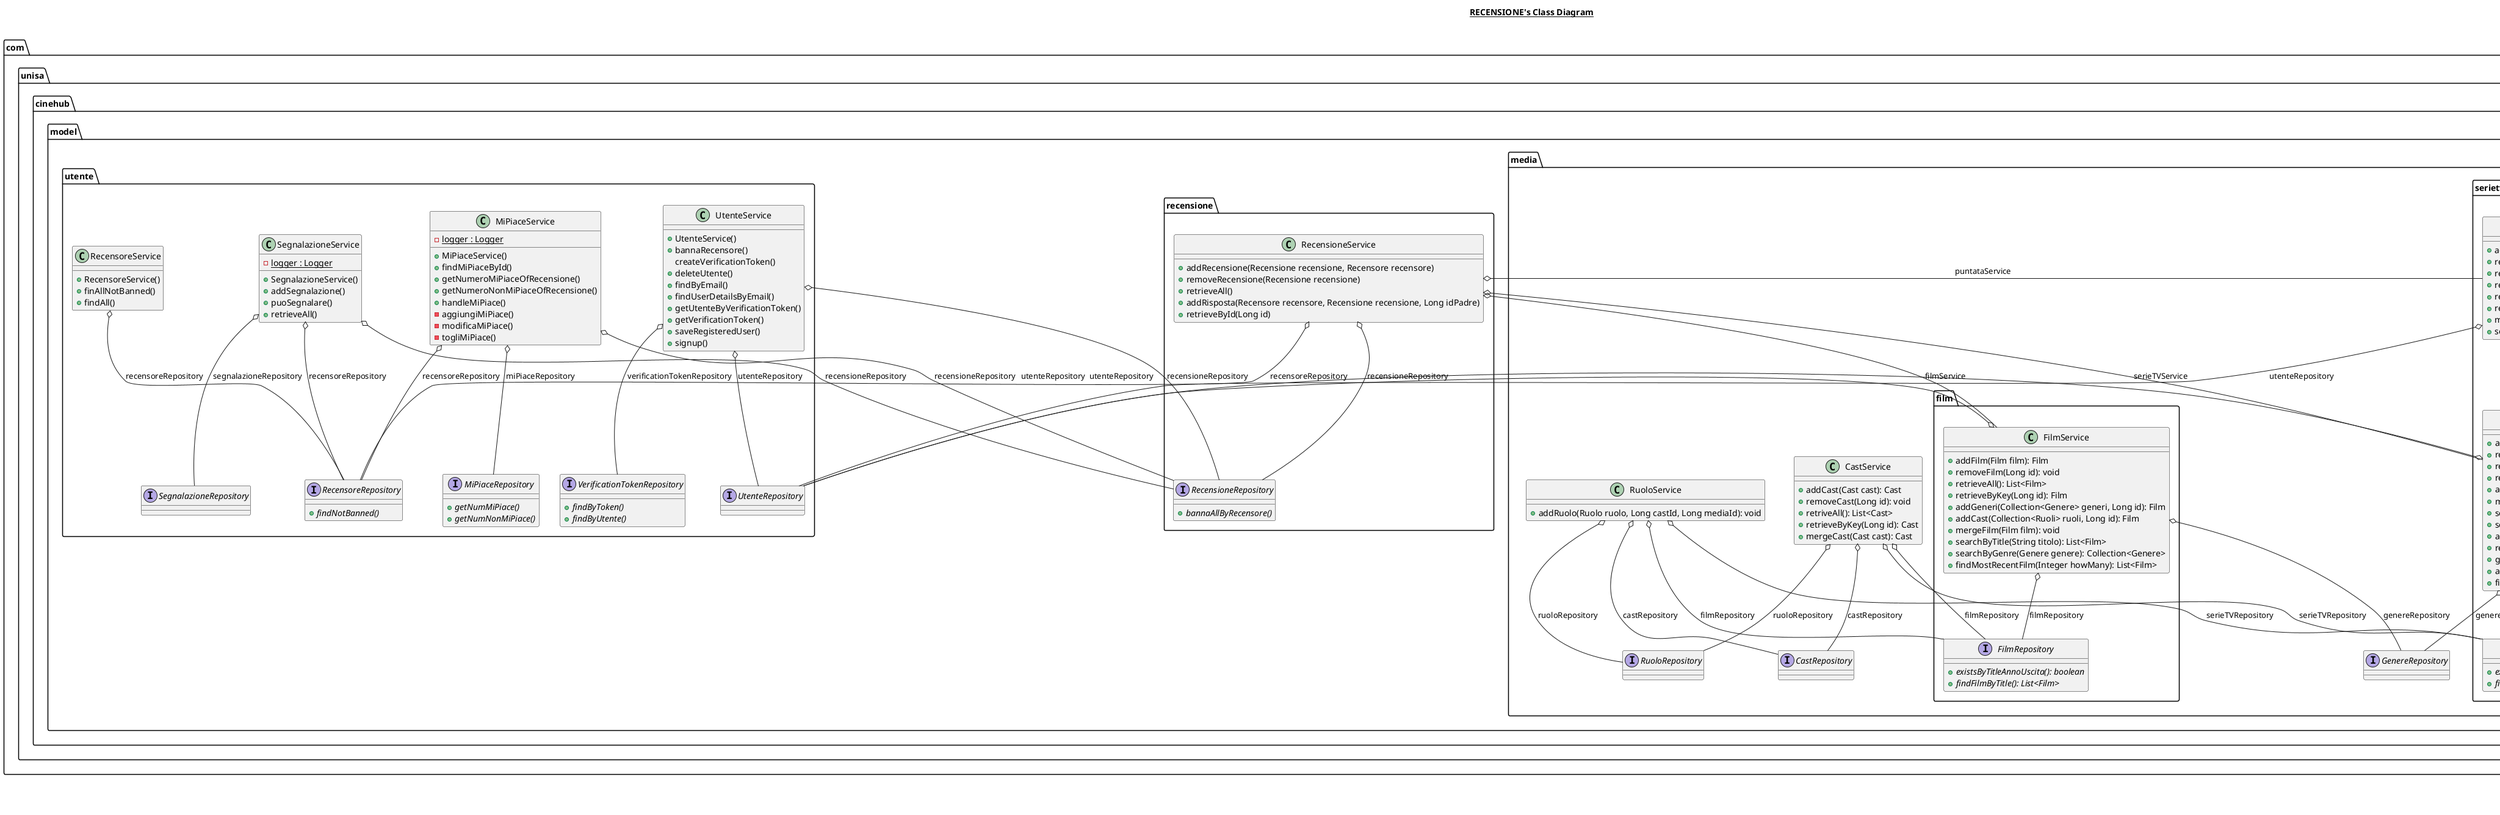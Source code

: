 @startuml

title __RECENSIONE's Class Diagram__\n


    namespace com.unisa.cinehub {
        namespace model {
          namespace media {
            interface com.unisa.cinehub.model.media.CastRepository {
            }
          }
        }
      }


      namespace com.unisa.cinehub {
        namespace model {
          namespace media {
            class com.unisa.cinehub.model.media.CastService {
                + addCast(Cast cast): Cast
                + removeCast(Long id): void
                + retriveAll(): List<Cast>
                + retrieveByKey(Long id): Cast
                + mergeCast(Cast cast): Cast
            }
          }
        }
      }


      namespace com.unisa.cinehub {
        namespace model {
          namespace media {
            interface com.unisa.cinehub.model.media.GenereRepository {
            }
          }
        }
      }


      namespace com.unisa.cinehub {
        namespace model {
          namespace media {
            interface com.unisa.cinehub.model.media.RuoloRepository {
            }
          }
        }
      }


      namespace com.unisa.cinehub {
        namespace model {
          namespace media {
            class com.unisa.cinehub.model.media.RuoloService {
                + addRuolo(Ruolo ruolo, Long castId, Long mediaId): void
            }
          }
        }
      }

      namespace com.unisa.cinehub {
          namespace model {
            namespace media {
              namespace serietv {
                interface com.unisa.cinehub.model.media.serietv.PuntataRepository {
                    {abstract} + findPuntataByTitle(): List<Puntata>
                }
              }
            }
          }
        }


        namespace com.unisa.cinehub {
          namespace model {
            namespace media {
              namespace serietv {
                class com.unisa.cinehub.model.media.serietv.PuntataService {
                    + addPuntata(Puntata puntata, Integer numeroStagione, Long idSerieTV): Puntata
                    + removePuntata(PuntataID id): void
                    + retrieveAll(): List<Puntata>
                    + retrieveBySerieTV(Long idSerieTv): List<Puntata>
                    + retrieveByStagione(Long idSerieTv, Integer numeroStagione): List<Puntata>
                    + retrievePuntataByKey(PuntataID puntataID): Puntata
                    + mergePuntata(Puntata puntata): Puntata
                    + searchByTitle(String titolo): List<Puntata>
                }
              }
            }
          }
        }


        namespace com.unisa.cinehub {
          namespace model {
            namespace media {
              namespace serietv {
                interface com.unisa.cinehub.model.media.serietv.SerieTVRepository {
                    {abstract} + existsByTitleAnnoUscita(): boolean
                    {abstract} + findSerieTVByTitle(): List<SerieTv>
                }
              }
            }
          }
        }


        namespace com.unisa.cinehub {
          namespace model {
            namespace media {
              namespace serietv {
                class com.unisa.cinehub.model.media.serietv.SerieTVService {
                    + addSerieTV(SerieTV serieTV): SerieTv
                    + removeSerieTV(Long id): SerieTv
                    + retrieveAll(): List<SerieTv>
                    + retrieveByKey(Long id): SerieTv
                    + addGeneri(Collection<Genere> generi, Long id): SerieTv
                    + mergeSerieTV(SerieTv serietv): SerieTv
                    + searchByTitle(String titolo): List<SerieTv>
                    + searchByGenere(Genere genere): Collection<SerieTv>
                    + addStagione(SerieTv serieTv, Stagione stagione): Stagione
                    + removeStagione(SerieTv serieTv, Stagione stagione): Stagione
                    + getStagione(SerieTv serieTv, Integer numeroStagione): Stagione
                    + aggiornaStagione(Stagione stagione): void
                    + findMostRecentSerieTv(Integer howMany): List<SerieTv>
                }
              }
            }
          }
        }


        namespace com.unisa.cinehub {
          namespace model {
            namespace media {
              namespace serietv {
                interface com.unisa.cinehub.model.media.serietv.StagioneRepository {
                }
              }
            }
          }
        }

        namespace com.unisa.cinehub {
            namespace model {
              namespace media {
                namespace film {
                  interface com.unisa.cinehub.model.media.film.FilmRepository {
                      {abstract} + existsByTitleAnnoUscita(): boolean
                      {abstract} + findFilmByTitle(): List<Film>
                  }
                }
              }
            }
          }


          namespace com.unisa.cinehub {
            namespace model {
              namespace media {
                namespace film {
                  class com.unisa.cinehub.model.media.film.FilmService {
                      + addFilm(Film film): Film
                      + removeFilm(Long id): void
                      + retrieveAll(): List<Film>
                      + retrieveByKey(Long id): Film
                      + addGeneri(Collection<Genere> generi, Long id): Film
                      + addCast(Collection<Ruoli> ruoli, Long id): Film
                      + mergeFilm(Film film): void
                      + searchByTitle(String titolo): List<Film>
                      + searchByGenre(Genere genere): Collection<Genere>
                      + findMostRecentFilm(Integer howMany): List<Film>
                  }
                }
              }
            }
          }

          namespace com.unisa.cinehub {
              namespace model {
                namespace recensione {
                  interface com.unisa.cinehub.model.recensione.RecensioneRepository {
                      {abstract} + bannaAllByRecensore()
                  }
                }
              }
            }


            namespace com.unisa.cinehub {
              namespace model {
                namespace recensione {
                  class com.unisa.cinehub.model.recensione.RecensioneService {
                      + addRecensione(Recensione recensione, Recensore recensore)
                      + removeRecensione(Recensione recensione)
                      + retrieveAll()
                      + addRisposta(Recensore recensore, Recensione recensione, Long idPadre)
                      + retrieveById(Long id)
                  }
                }
              }
            }

            namespace com.unisa.cinehub {
                  namespace model {
                    namespace utente {
                      interface com.unisa.cinehub.model.utente.MiPiaceRepository {
                          {abstract} + getNumMiPiace()
                          {abstract} + getNumNonMiPiace()
                      }
                    }
                  }
                }


                namespace com.unisa.cinehub {
                  namespace model {
                    namespace utente {
                      class com.unisa.cinehub.model.utente.MiPiaceService {
                          {static} - logger : Logger
                          + MiPiaceService()
                          + findMiPiaceById()
                          + getNumeroMiPiaceOfRecensione()
                          + getNumeroNonMiPiaceOfRecensione()
                          + handleMiPiace()
                          - aggiungiMiPiace()
                          - modificaMiPiace()
                          - togliMiPiace()
                      }
                    }
                  }
                }


                namespace com.unisa.cinehub {
                  namespace model {
                    namespace utente {
                      interface com.unisa.cinehub.model.utente.RecensoreRepository {
                          {abstract} + findNotBanned()
                      }
                    }
                  }
                }


                namespace com.unisa.cinehub {
                  namespace model {
                    namespace utente {
                      class com.unisa.cinehub.model.utente.RecensoreService {
                          + RecensoreService()
                          + finAllNotBanned()
                          + findAll()
                      }
                    }
                  }
                }


                namespace com.unisa.cinehub {
                  namespace model {
                    namespace utente {
                      interface com.unisa.cinehub.model.utente.SegnalazioneRepository {
                      }
                    }
                  }
                }


                namespace com.unisa.cinehub {
                  namespace model {
                    namespace utente {
                      class com.unisa.cinehub.model.utente.SegnalazioneService {
                          {static} - logger : Logger
                          + SegnalazioneService()
                          + addSegnalazione()
                          + puoSegnalare()
                          + retrieveAll()
                      }
                    }
                  }
                }


                namespace com.unisa.cinehub {
                  namespace model {
                    namespace utente {
                      interface com.unisa.cinehub.model.utente.UtenteRepository {
                      }
                    }
                  }
                }


    namespace com.unisa.cinehub {
      namespace model {
        namespace utente {
          class com.unisa.cinehub.model.utente.UtenteService {
            + UtenteService()
            + bannaRecensore()
            createVerificationToken()
            + deleteUtente()
            + findByEmail()
            + findUserDetailsByEmail()
            + getUtenteByVerificationToken()
            + getVerificationToken()
            + saveRegisteredUser()
            + signup()
          }
        }
      }
    }


    namespace com.unisa.cinehub {
      namespace model {
        namespace utente {
          interface com.unisa.cinehub.model.utente.VerificationTokenRepository {
            {abstract} + findByToken()
            {abstract} + findByUtente()
        }
      }
    }
  }






  com.unisa.cinehub.model.media.film.FilmService o-- com.unisa.cinehub.model.media.film.FilmRepository : filmRepository
  com.unisa.cinehub.model.media.film.FilmService o-- com.unisa.cinehub.model.media.GenereRepository : genereRepository
  com.unisa.cinehub.model.media.film.FilmService o-- com.unisa.cinehub.model.utente.UtenteRepository : utenteRepository



  com.unisa.cinehub.model.media.serietv.PuntataService o-- com.unisa.cinehub.model.media.serietv.PuntataRepository : puntataRepository
  com.unisa.cinehub.model.media.serietv.PuntataService o-- com.unisa.cinehub.model.media.serietv.SerieTVService : serieTVService
  com.unisa.cinehub.model.media.serietv.PuntataService o-- com.unisa.cinehub.model.media.serietv.StagioneRepository : stagioneRepository
  com.unisa.cinehub.model.media.serietv.PuntataService o-- com.unisa.cinehub.model.utente.UtenteRepository : utenteRepository
  com.unisa.cinehub.model.media.serietv.SerieTVService o-- com.unisa.cinehub.model.media.GenereRepository : genereRepository
  com.unisa.cinehub.model.media.serietv.SerieTVService o-- com.unisa.cinehub.model.media.serietv.PuntataRepository : puntataRepository
  com.unisa.cinehub.model.media.serietv.SerieTVService o-- com.unisa.cinehub.model.media.serietv.SerieTVRepository : serieTVRepository
  com.unisa.cinehub.model.media.serietv.SerieTVService o-- com.unisa.cinehub.model.media.serietv.StagioneRepository : stagioneRepository
  com.unisa.cinehub.model.media.serietv.SerieTVService o-- com.unisa.cinehub.model.utente.UtenteRepository : utenteRepository

  com.unisa.cinehub.model.media.CastService o-- com.unisa.cinehub.model.media.CastRepository : castRepository
  com.unisa.cinehub.model.media.CastService o-- com.unisa.cinehub.model.media.film.FilmRepository : filmRepository
  com.unisa.cinehub.model.media.CastService o-- com.unisa.cinehub.model.media.RuoloRepository : ruoloRepository
  com.unisa.cinehub.model.media.CastService o-- com.unisa.cinehub.model.media.serietv.SerieTVRepository : serieTVRepository
  com.unisa.cinehub.model.media.RuoloService o-- com.unisa.cinehub.model.media.CastRepository : castRepository
  com.unisa.cinehub.model.media.RuoloService o-- com.unisa.cinehub.model.media.film.FilmRepository : filmRepository
  com.unisa.cinehub.model.media.RuoloService o-- com.unisa.cinehub.model.media.RuoloRepository : ruoloRepository
  com.unisa.cinehub.model.media.RuoloService o-- com.unisa.cinehub.model.media.serietv.SerieTVRepository : serieTVRepository

  com.unisa.cinehub.model.utente.MiPiaceService o-- com.unisa.cinehub.model.utente.MiPiaceRepository : miPiaceRepository
  com.unisa.cinehub.model.utente.MiPiaceService o-- com.unisa.cinehub.model.recensione.RecensioneRepository : recensioneRepository
  com.unisa.cinehub.model.utente.MiPiaceService o-- com.unisa.cinehub.model.utente.RecensoreRepository : recensoreRepository
  com.unisa.cinehub.model.utente.RecensoreService o-- com.unisa.cinehub.model.utente.RecensoreRepository : recensoreRepository
  com.unisa.cinehub.model.utente.SegnalazioneService o-- com.unisa.cinehub.model.recensione.RecensioneRepository : recensioneRepository
  com.unisa.cinehub.model.utente.SegnalazioneService o-- com.unisa.cinehub.model.utente.RecensoreRepository : recensoreRepository
  com.unisa.cinehub.model.utente.SegnalazioneService o-- com.unisa.cinehub.model.utente.SegnalazioneRepository : segnalazioneRepository
  com.unisa.cinehub.model.utente.UtenteService o-- com.unisa.cinehub.model.recensione.RecensioneRepository : recensioneRepository
  com.unisa.cinehub.model.utente.UtenteService o-- com.unisa.cinehub.model.utente.UtenteRepository : utenteRepository
  com.unisa.cinehub.model.utente.UtenteService o-- com.unisa.cinehub.model.utente.VerificationTokenRepository : verificationTokenRepository
  com.unisa.cinehub.model.recensione.RecensioneService o-- com.unisa.cinehub.model.media.film.FilmService : filmService
  com.unisa.cinehub.model.recensione.RecensioneService o-- com.unisa.cinehub.model.media.serietv.PuntataService : puntataService
  com.unisa.cinehub.model.recensione.RecensioneService o-- com.unisa.cinehub.model.recensione.RecensioneRepository : recensioneRepository
  com.unisa.cinehub.model.recensione.RecensioneService o-- com.unisa.cinehub.model.utente.RecensoreRepository : recensoreRepository
  com.unisa.cinehub.model.recensione.RecensioneService o-- com.unisa.cinehub.model.media.serietv.SerieTVService : serieTVService


right footer


PlantUML diagram generated by SketchIt! (https://bitbucket.org/pmesmeur/sketch.it)
For more information about this tool, please contact philippe.mesmeur@gmail.com
endfooter

@enduml
